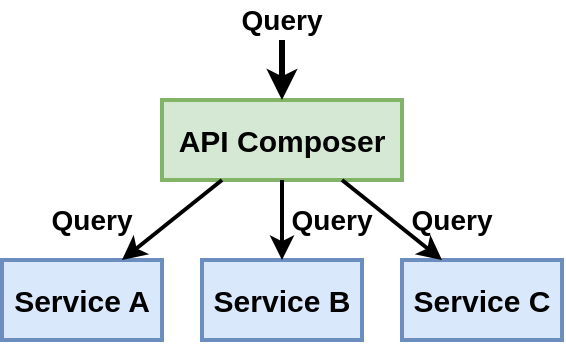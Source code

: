 <mxfile version="12.9.11" type="device"><diagram id="t3A73DNpp1uJRSCfpgH6" name="Page-1"><mxGraphModel dx="1535" dy="652" grid="1" gridSize="10" guides="1" tooltips="1" connect="1" arrows="1" fold="1" page="1" pageScale="1" pageWidth="1920" pageHeight="1200" math="0" shadow="0"><root><mxCell id="0"/><mxCell id="1" parent="0"/><mxCell id="2P0gxuMUi-LV34xNCfXP-1" value="&lt;font style=&quot;font-size: 15px&quot;&gt;&lt;b&gt;API Composer&lt;/b&gt;&lt;/font&gt;" style="rounded=0;whiteSpace=wrap;html=1;strokeWidth=2;fillColor=#d5e8d4;strokeColor=#82b366;" vertex="1" parent="1"><mxGeometry x="400" y="200" width="120" height="40" as="geometry"/></mxCell><mxCell id="2P0gxuMUi-LV34xNCfXP-2" value="" style="endArrow=classic;html=1;strokeWidth=3;entryX=0.5;entryY=0;entryDx=0;entryDy=0;" edge="1" parent="1" target="2P0gxuMUi-LV34xNCfXP-1"><mxGeometry width="50" height="50" relative="1" as="geometry"><mxPoint x="460" y="170" as="sourcePoint"/><mxPoint x="800" y="310" as="targetPoint"/></mxGeometry></mxCell><mxCell id="2P0gxuMUi-LV34xNCfXP-3" value="&lt;font style=&quot;font-size: 14px&quot;&gt;&lt;b&gt;Query&lt;/b&gt;&lt;/font&gt;" style="text;html=1;strokeColor=none;fillColor=none;align=center;verticalAlign=middle;whiteSpace=wrap;rounded=0;" vertex="1" parent="1"><mxGeometry x="425" y="150" width="70" height="20" as="geometry"/></mxCell><mxCell id="2P0gxuMUi-LV34xNCfXP-6" value="&lt;font style=&quot;font-size: 15px&quot;&gt;&lt;b&gt;Service A&lt;/b&gt;&lt;/font&gt;" style="rounded=0;whiteSpace=wrap;html=1;strokeWidth=2;fillColor=#dae8fc;strokeColor=#6c8ebf;" vertex="1" parent="1"><mxGeometry x="320" y="280" width="80" height="40" as="geometry"/></mxCell><mxCell id="2P0gxuMUi-LV34xNCfXP-7" value="&lt;font style=&quot;font-size: 15px&quot;&gt;&lt;b&gt;Service B&lt;/b&gt;&lt;/font&gt;" style="rounded=0;whiteSpace=wrap;html=1;strokeWidth=2;fillColor=#dae8fc;strokeColor=#6c8ebf;" vertex="1" parent="1"><mxGeometry x="420" y="280" width="80" height="40" as="geometry"/></mxCell><mxCell id="2P0gxuMUi-LV34xNCfXP-8" value="&lt;font style=&quot;font-size: 15px&quot;&gt;&lt;b&gt;Service C&lt;/b&gt;&lt;/font&gt;" style="rounded=0;whiteSpace=wrap;html=1;strokeWidth=2;fillColor=#dae8fc;strokeColor=#6c8ebf;" vertex="1" parent="1"><mxGeometry x="520" y="280" width="80" height="40" as="geometry"/></mxCell><mxCell id="2P0gxuMUi-LV34xNCfXP-9" value="" style="endArrow=classic;html=1;strokeWidth=2;exitX=0.75;exitY=1;exitDx=0;exitDy=0;entryX=0.25;entryY=0;entryDx=0;entryDy=0;" edge="1" parent="1" source="2P0gxuMUi-LV34xNCfXP-1" target="2P0gxuMUi-LV34xNCfXP-8"><mxGeometry width="50" height="50" relative="1" as="geometry"><mxPoint x="750" y="360" as="sourcePoint"/><mxPoint x="800" y="310" as="targetPoint"/></mxGeometry></mxCell><mxCell id="2P0gxuMUi-LV34xNCfXP-10" value="" style="endArrow=classic;html=1;strokeWidth=2;exitX=0.25;exitY=1;exitDx=0;exitDy=0;entryX=0.75;entryY=0;entryDx=0;entryDy=0;" edge="1" parent="1" source="2P0gxuMUi-LV34xNCfXP-1" target="2P0gxuMUi-LV34xNCfXP-6"><mxGeometry width="50" height="50" relative="1" as="geometry"><mxPoint x="750" y="360" as="sourcePoint"/><mxPoint x="800" y="310" as="targetPoint"/></mxGeometry></mxCell><mxCell id="2P0gxuMUi-LV34xNCfXP-11" value="" style="endArrow=classic;html=1;strokeWidth=2;exitX=0.5;exitY=1;exitDx=0;exitDy=0;entryX=0.5;entryY=0;entryDx=0;entryDy=0;" edge="1" parent="1" source="2P0gxuMUi-LV34xNCfXP-1" target="2P0gxuMUi-LV34xNCfXP-7"><mxGeometry width="50" height="50" relative="1" as="geometry"><mxPoint x="750" y="360" as="sourcePoint"/><mxPoint x="800" y="310" as="targetPoint"/></mxGeometry></mxCell><mxCell id="2P0gxuMUi-LV34xNCfXP-12" value="&lt;font style=&quot;font-size: 14px&quot;&gt;&lt;b&gt;Query&lt;/b&gt;&lt;/font&gt;" style="text;html=1;strokeColor=none;fillColor=none;align=center;verticalAlign=middle;whiteSpace=wrap;rounded=0;" vertex="1" parent="1"><mxGeometry x="510" y="250" width="70" height="20" as="geometry"/></mxCell><mxCell id="2P0gxuMUi-LV34xNCfXP-13" value="&lt;font style=&quot;font-size: 14px&quot;&gt;&lt;b&gt;Query&lt;/b&gt;&lt;/font&gt;" style="text;html=1;strokeColor=none;fillColor=none;align=center;verticalAlign=middle;whiteSpace=wrap;rounded=0;" vertex="1" parent="1"><mxGeometry x="450" y="250" width="70" height="20" as="geometry"/></mxCell><mxCell id="2P0gxuMUi-LV34xNCfXP-14" value="&lt;font style=&quot;font-size: 14px&quot;&gt;&lt;b&gt;Query&lt;/b&gt;&lt;/font&gt;" style="text;html=1;strokeColor=none;fillColor=none;align=center;verticalAlign=middle;whiteSpace=wrap;rounded=0;" vertex="1" parent="1"><mxGeometry x="340" y="250" width="50" height="20" as="geometry"/></mxCell></root></mxGraphModel></diagram></mxfile>